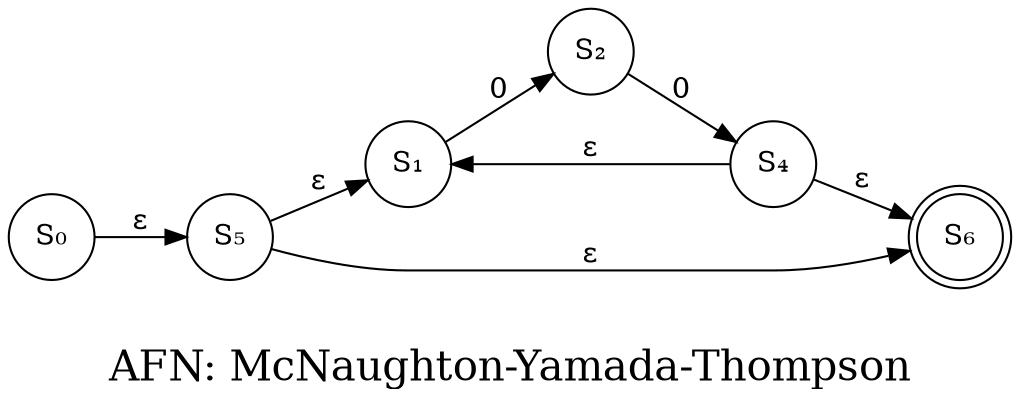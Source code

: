 // AFN
digraph {
	rankdir=LR size=15
	label="
AFN: McNaughton-Yamada-Thompson"
	fontsize=20
	node [shape=circle]
	S1 [label="S₁"]
	S2 [label="S₂"]
	S1 -> S2 [label=0]
	S2 [label="S₂"]
	S4 [label="S₄"]
	S2 -> S4 [label=0]
	S5 [label="S₅"]
	S1 [label="S₁"]
	S5 -> S1 [label="ε"]
	S6 [label="S₆" shape=doublecircle]
	S4 [label="S₄"]
	S4 -> S6 [label="ε"]
	S5 -> S6 [label="ε"]
	S4 -> S1 [label="ε"]
	S0 [label="S₀"]
	S0 -> S5 [label="ε"]
}
